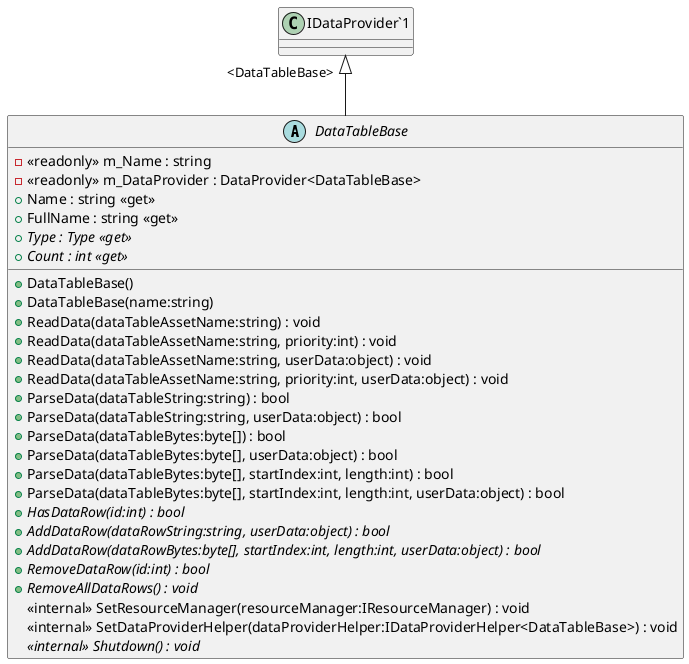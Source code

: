 @startuml
abstract class DataTableBase {
    - <<readonly>> m_Name : string
    - <<readonly>> m_DataProvider : DataProvider<DataTableBase>
    + DataTableBase()
    + DataTableBase(name:string)
    + Name : string <<get>>
    + FullName : string <<get>>
    + {abstract} Type : Type <<get>>
    + {abstract} Count : int <<get>>
    + ReadData(dataTableAssetName:string) : void
    + ReadData(dataTableAssetName:string, priority:int) : void
    + ReadData(dataTableAssetName:string, userData:object) : void
    + ReadData(dataTableAssetName:string, priority:int, userData:object) : void
    + ParseData(dataTableString:string) : bool
    + ParseData(dataTableString:string, userData:object) : bool
    + ParseData(dataTableBytes:byte[]) : bool
    + ParseData(dataTableBytes:byte[], userData:object) : bool
    + ParseData(dataTableBytes:byte[], startIndex:int, length:int) : bool
    + ParseData(dataTableBytes:byte[], startIndex:int, length:int, userData:object) : bool
    + {abstract} HasDataRow(id:int) : bool
    + {abstract} AddDataRow(dataRowString:string, userData:object) : bool
    + {abstract} AddDataRow(dataRowBytes:byte[], startIndex:int, length:int, userData:object) : bool
    + {abstract} RemoveDataRow(id:int) : bool
    + {abstract} RemoveAllDataRows() : void
    <<internal>> SetResourceManager(resourceManager:IResourceManager) : void
    <<internal>> SetDataProviderHelper(dataProviderHelper:IDataProviderHelper<DataTableBase>) : void
    <<internal>> {abstract} Shutdown() : void
}
"IDataProvider`1" "<DataTableBase>" <|-- DataTableBase
@enduml
